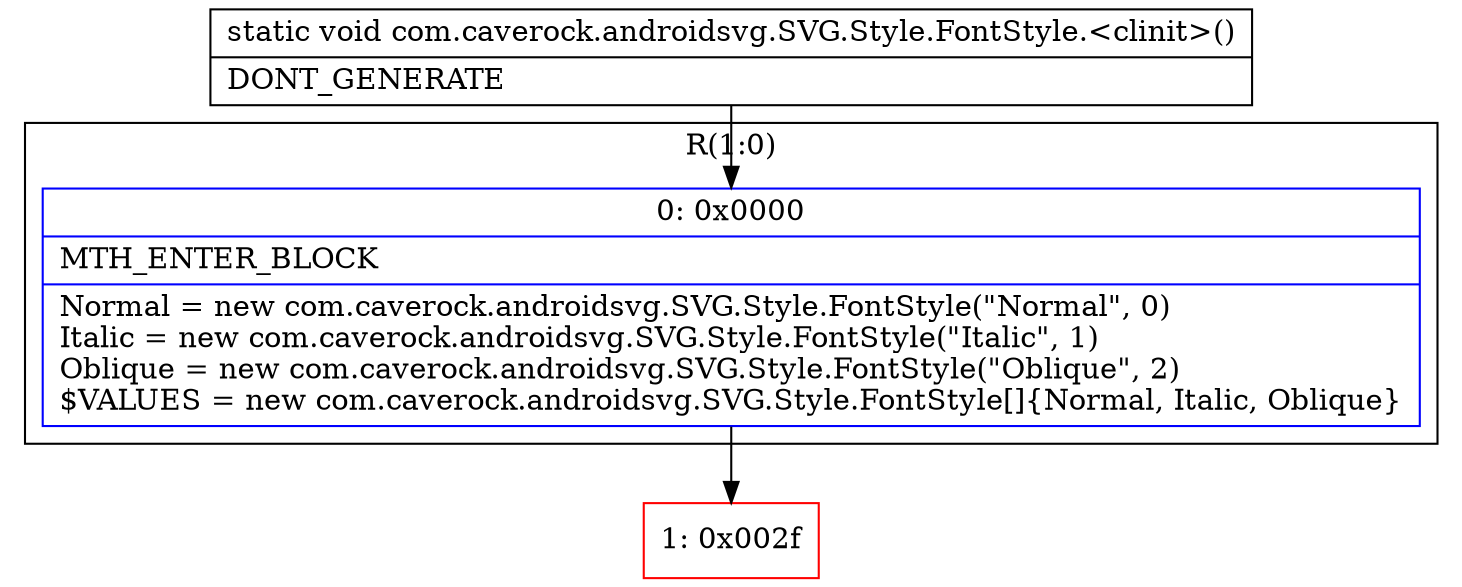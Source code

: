 digraph "CFG forcom.caverock.androidsvg.SVG.Style.FontStyle.\<clinit\>()V" {
subgraph cluster_Region_146102491 {
label = "R(1:0)";
node [shape=record,color=blue];
Node_0 [shape=record,label="{0\:\ 0x0000|MTH_ENTER_BLOCK\l|Normal = new com.caverock.androidsvg.SVG.Style.FontStyle(\"Normal\", 0)\lItalic = new com.caverock.androidsvg.SVG.Style.FontStyle(\"Italic\", 1)\lOblique = new com.caverock.androidsvg.SVG.Style.FontStyle(\"Oblique\", 2)\l$VALUES = new com.caverock.androidsvg.SVG.Style.FontStyle[]\{Normal, Italic, Oblique\}\l}"];
}
Node_1 [shape=record,color=red,label="{1\:\ 0x002f}"];
MethodNode[shape=record,label="{static void com.caverock.androidsvg.SVG.Style.FontStyle.\<clinit\>()  | DONT_GENERATE\l}"];
MethodNode -> Node_0;
Node_0 -> Node_1;
}

